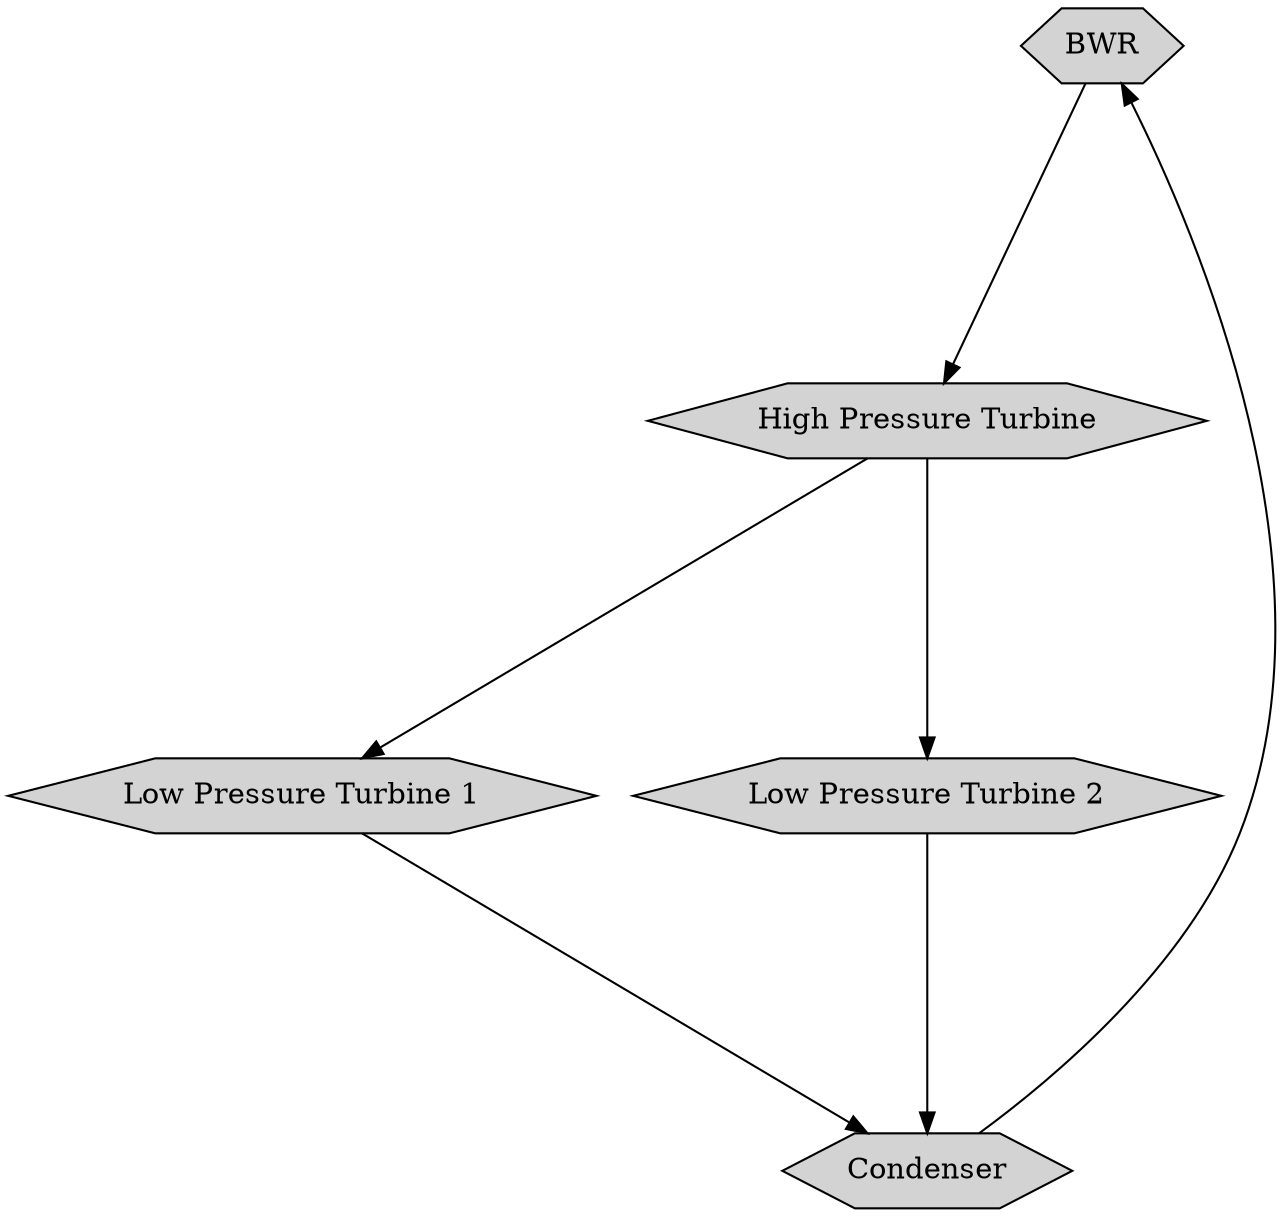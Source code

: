 // Network::graphviz
digraph "network-0" {
	graph [overlap=scale ranksep=2.0 splines=true]
	node [shape=hexagon style=filled]
	node [shape=hexagon]
	0 [label=BWR]
	1 [label="High Pressure Turbine"]
	2 [label="Low Pressure Turbine 1"]
	3 [label="Low Pressure Turbine 2"]
	4 [label=Condenser]
	0 -> 1
	1 -> 2
	1 -> 3
	2 -> 4
	3 -> 4
	4 -> 0
}
